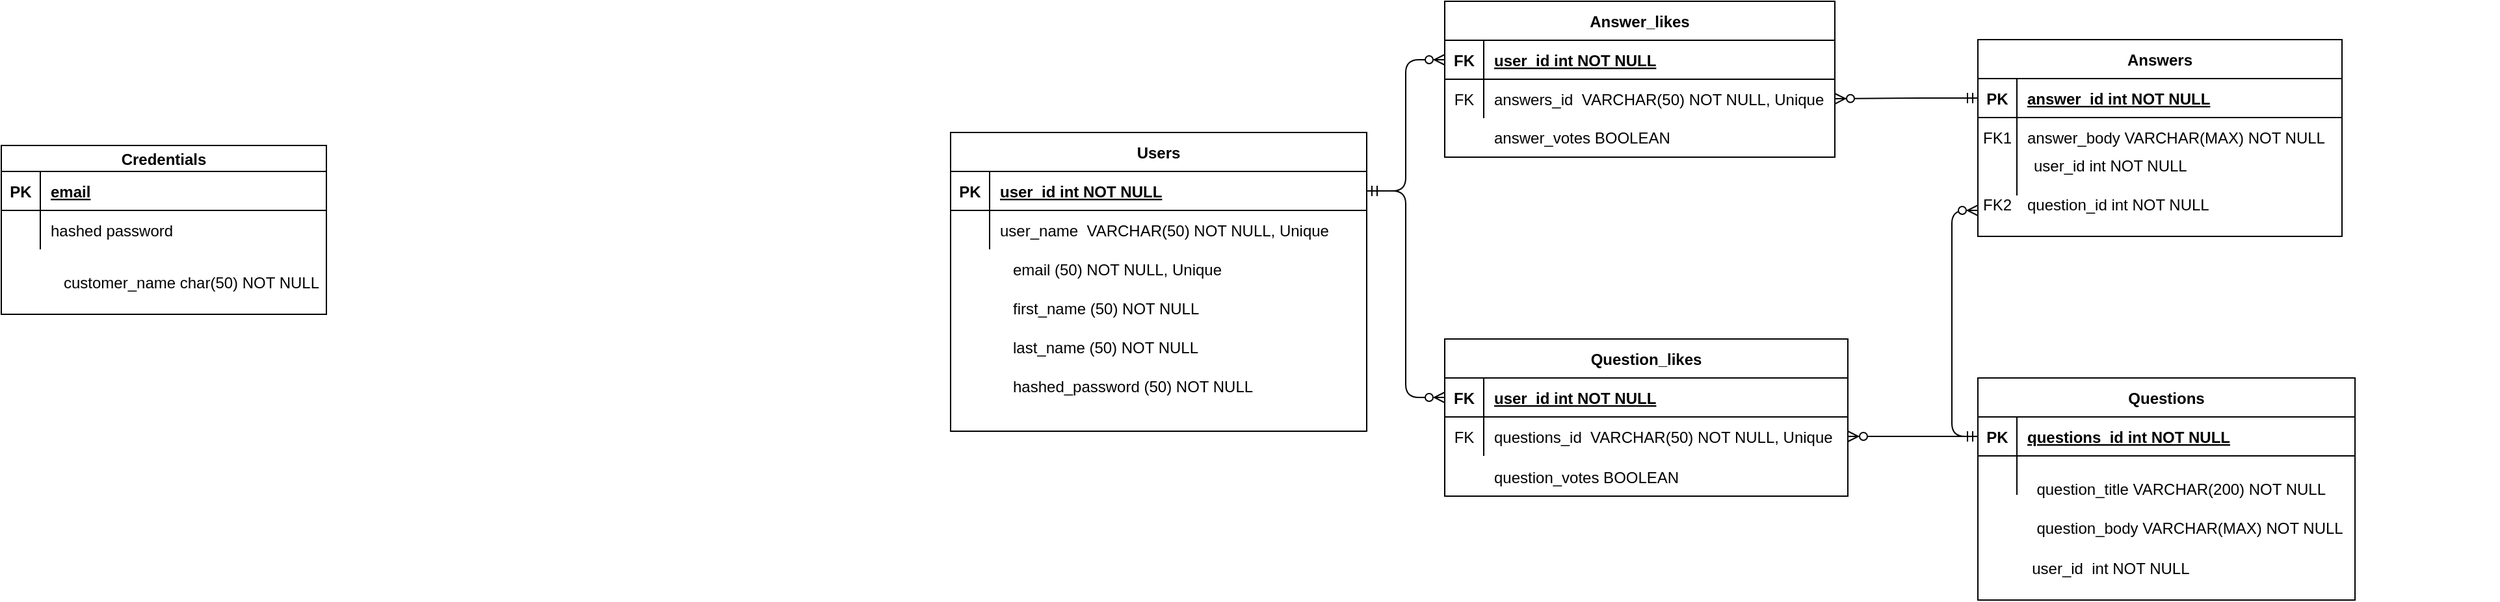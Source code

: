 <mxfile version="14.7.2" type="github">
  <diagram id="R2lEEEUBdFMjLlhIrx00" name="Page-1">
    <mxGraphModel dx="2164" dy="715" grid="1" gridSize="10" guides="1" tooltips="1" connect="1" arrows="1" fold="1" page="1" pageScale="1" pageWidth="850" pageHeight="1100" math="0" shadow="0" extFonts="Permanent Marker^https://fonts.googleapis.com/css?family=Permanent+Marker">
      <root>
        <mxCell id="0" />
        <mxCell id="1" parent="0" />
        <mxCell id="C-vyLk0tnHw3VtMMgP7b-2" value="Answers" style="shape=table;startSize=30;container=1;collapsible=1;childLayout=tableLayout;fixedRows=1;rowLines=0;fontStyle=1;align=center;resizeLast=1;" parent="1" vertex="1">
          <mxGeometry x="700" y="158.5" width="280" height="151.5" as="geometry" />
        </mxCell>
        <mxCell id="C-vyLk0tnHw3VtMMgP7b-3" value="" style="shape=partialRectangle;collapsible=0;dropTarget=0;pointerEvents=0;fillColor=none;points=[[0,0.5],[1,0.5]];portConstraint=eastwest;top=0;left=0;right=0;bottom=1;" parent="C-vyLk0tnHw3VtMMgP7b-2" vertex="1">
          <mxGeometry y="30" width="280" height="30" as="geometry" />
        </mxCell>
        <mxCell id="C-vyLk0tnHw3VtMMgP7b-4" value="PK" style="shape=partialRectangle;overflow=hidden;connectable=0;fillColor=none;top=0;left=0;bottom=0;right=0;fontStyle=1;" parent="C-vyLk0tnHw3VtMMgP7b-3" vertex="1">
          <mxGeometry width="30" height="30" as="geometry" />
        </mxCell>
        <mxCell id="C-vyLk0tnHw3VtMMgP7b-5" value="answer_id int NOT NULL " style="shape=partialRectangle;overflow=hidden;connectable=0;fillColor=none;top=0;left=0;bottom=0;right=0;align=left;spacingLeft=6;fontStyle=5;" parent="C-vyLk0tnHw3VtMMgP7b-3" vertex="1">
          <mxGeometry x="30" width="250" height="30" as="geometry" />
        </mxCell>
        <mxCell id="C-vyLk0tnHw3VtMMgP7b-6" value="" style="shape=partialRectangle;collapsible=0;dropTarget=0;pointerEvents=0;fillColor=none;points=[[0,0.5],[1,0.5]];portConstraint=eastwest;top=0;left=0;right=0;bottom=0;" parent="C-vyLk0tnHw3VtMMgP7b-2" vertex="1">
          <mxGeometry y="60" width="280" height="30" as="geometry" />
        </mxCell>
        <mxCell id="C-vyLk0tnHw3VtMMgP7b-7" value="FK1" style="shape=partialRectangle;overflow=hidden;connectable=0;fillColor=none;top=0;left=0;bottom=0;right=0;" parent="C-vyLk0tnHw3VtMMgP7b-6" vertex="1">
          <mxGeometry width="30" height="30" as="geometry" />
        </mxCell>
        <mxCell id="C-vyLk0tnHw3VtMMgP7b-8" value="answer_body VARCHAR(MAX) NOT NULL" style="shape=partialRectangle;overflow=hidden;connectable=0;fillColor=none;top=0;left=0;bottom=0;right=0;align=left;spacingLeft=6;" parent="C-vyLk0tnHw3VtMMgP7b-6" vertex="1">
          <mxGeometry x="30" width="250" height="30" as="geometry" />
        </mxCell>
        <mxCell id="C-vyLk0tnHw3VtMMgP7b-9" value="" style="shape=partialRectangle;collapsible=0;dropTarget=0;pointerEvents=0;fillColor=none;points=[[0,0.5],[1,0.5]];portConstraint=eastwest;top=0;left=0;right=0;bottom=0;" parent="C-vyLk0tnHw3VtMMgP7b-2" vertex="1">
          <mxGeometry y="90" width="280" height="30" as="geometry" />
        </mxCell>
        <mxCell id="C-vyLk0tnHw3VtMMgP7b-10" value="" style="shape=partialRectangle;overflow=hidden;connectable=0;fillColor=none;top=0;left=0;bottom=0;right=0;" parent="C-vyLk0tnHw3VtMMgP7b-9" vertex="1">
          <mxGeometry width="30" height="30" as="geometry" />
        </mxCell>
        <mxCell id="C-vyLk0tnHw3VtMMgP7b-11" value="" style="shape=partialRectangle;overflow=hidden;connectable=0;fillColor=none;top=0;left=0;bottom=0;right=0;align=left;spacingLeft=6;" parent="C-vyLk0tnHw3VtMMgP7b-9" vertex="1">
          <mxGeometry x="30" width="250" height="30" as="geometry" />
        </mxCell>
        <mxCell id="C-vyLk0tnHw3VtMMgP7b-13" value="Questions" style="shape=table;startSize=30;container=1;collapsible=1;childLayout=tableLayout;fixedRows=1;rowLines=0;fontStyle=1;align=center;resizeLast=1;" parent="1" vertex="1">
          <mxGeometry x="700" y="419" width="290" height="171" as="geometry" />
        </mxCell>
        <mxCell id="C-vyLk0tnHw3VtMMgP7b-14" value="" style="shape=partialRectangle;collapsible=0;dropTarget=0;pointerEvents=0;fillColor=none;points=[[0,0.5],[1,0.5]];portConstraint=eastwest;top=0;left=0;right=0;bottom=1;" parent="C-vyLk0tnHw3VtMMgP7b-13" vertex="1">
          <mxGeometry y="30" width="290" height="30" as="geometry" />
        </mxCell>
        <mxCell id="C-vyLk0tnHw3VtMMgP7b-15" value="PK" style="shape=partialRectangle;overflow=hidden;connectable=0;fillColor=none;top=0;left=0;bottom=0;right=0;fontStyle=1;" parent="C-vyLk0tnHw3VtMMgP7b-14" vertex="1">
          <mxGeometry width="30" height="30" as="geometry" />
        </mxCell>
        <mxCell id="C-vyLk0tnHw3VtMMgP7b-16" value="questions_id int NOT NULL " style="shape=partialRectangle;overflow=hidden;connectable=0;fillColor=none;top=0;left=0;bottom=0;right=0;align=left;spacingLeft=6;fontStyle=5;" parent="C-vyLk0tnHw3VtMMgP7b-14" vertex="1">
          <mxGeometry x="30" width="260" height="30" as="geometry" />
        </mxCell>
        <mxCell id="C-vyLk0tnHw3VtMMgP7b-20" value="" style="shape=partialRectangle;collapsible=0;dropTarget=0;pointerEvents=0;fillColor=none;points=[[0,0.5],[1,0.5]];portConstraint=eastwest;top=0;left=0;right=0;bottom=0;" parent="C-vyLk0tnHw3VtMMgP7b-13" vertex="1">
          <mxGeometry y="60" width="290" height="30" as="geometry" />
        </mxCell>
        <mxCell id="C-vyLk0tnHw3VtMMgP7b-21" value="" style="shape=partialRectangle;overflow=hidden;connectable=0;fillColor=none;top=0;left=0;bottom=0;right=0;" parent="C-vyLk0tnHw3VtMMgP7b-20" vertex="1">
          <mxGeometry width="30" height="30" as="geometry" />
        </mxCell>
        <mxCell id="C-vyLk0tnHw3VtMMgP7b-22" value="" style="shape=partialRectangle;overflow=hidden;connectable=0;fillColor=none;top=0;left=0;bottom=0;right=0;align=left;spacingLeft=6;" parent="C-vyLk0tnHw3VtMMgP7b-20" vertex="1">
          <mxGeometry x="30" width="260" height="30" as="geometry" />
        </mxCell>
        <mxCell id="C-vyLk0tnHw3VtMMgP7b-23" value="Users" style="shape=table;startSize=30;container=1;collapsible=1;childLayout=tableLayout;fixedRows=1;rowLines=0;fontStyle=1;align=center;resizeLast=1;" parent="1" vertex="1">
          <mxGeometry x="-90" y="230" width="320" height="230" as="geometry" />
        </mxCell>
        <mxCell id="C-vyLk0tnHw3VtMMgP7b-24" value="" style="shape=partialRectangle;collapsible=0;dropTarget=0;pointerEvents=0;fillColor=none;points=[[0,0.5],[1,0.5]];portConstraint=eastwest;top=0;left=0;right=0;bottom=1;" parent="C-vyLk0tnHw3VtMMgP7b-23" vertex="1">
          <mxGeometry y="30" width="320" height="30" as="geometry" />
        </mxCell>
        <mxCell id="C-vyLk0tnHw3VtMMgP7b-25" value="PK" style="shape=partialRectangle;overflow=hidden;connectable=0;fillColor=none;top=0;left=0;bottom=0;right=0;fontStyle=1;" parent="C-vyLk0tnHw3VtMMgP7b-24" vertex="1">
          <mxGeometry width="30" height="30" as="geometry" />
        </mxCell>
        <mxCell id="C-vyLk0tnHw3VtMMgP7b-26" value="user_id int NOT NULL " style="shape=partialRectangle;overflow=hidden;connectable=0;fillColor=none;top=0;left=0;bottom=0;right=0;align=left;spacingLeft=6;fontStyle=5;" parent="C-vyLk0tnHw3VtMMgP7b-24" vertex="1">
          <mxGeometry x="30" width="290" height="30" as="geometry" />
        </mxCell>
        <mxCell id="C-vyLk0tnHw3VtMMgP7b-27" value="" style="shape=partialRectangle;collapsible=0;dropTarget=0;pointerEvents=0;fillColor=none;points=[[0,0.5],[1,0.5]];portConstraint=eastwest;top=0;left=0;right=0;bottom=0;" parent="C-vyLk0tnHw3VtMMgP7b-23" vertex="1">
          <mxGeometry y="60" width="320" height="30" as="geometry" />
        </mxCell>
        <mxCell id="C-vyLk0tnHw3VtMMgP7b-28" value="" style="shape=partialRectangle;overflow=hidden;connectable=0;fillColor=none;top=0;left=0;bottom=0;right=0;" parent="C-vyLk0tnHw3VtMMgP7b-27" vertex="1">
          <mxGeometry width="30" height="30" as="geometry" />
        </mxCell>
        <mxCell id="C-vyLk0tnHw3VtMMgP7b-29" value="user_name  VARCHAR(50) NOT NULL, Unique" style="shape=partialRectangle;overflow=hidden;connectable=0;fillColor=none;top=0;left=0;bottom=0;right=0;align=left;spacingLeft=6;" parent="C-vyLk0tnHw3VtMMgP7b-27" vertex="1">
          <mxGeometry x="30" width="290" height="30" as="geometry" />
        </mxCell>
        <mxCell id="yvy9RD9VhD1QqTNzsgHp-4" value="" style="shape=partialRectangle;collapsible=0;dropTarget=0;pointerEvents=0;fillColor=none;points=[[0,0.5],[1,0.5]];portConstraint=eastwest;top=0;left=0;right=0;bottom=0;" vertex="1" parent="1">
          <mxGeometry x="-80" y="320" width="250" height="30" as="geometry" />
        </mxCell>
        <mxCell id="yvy9RD9VhD1QqTNzsgHp-5" value="" style="shape=partialRectangle;overflow=hidden;connectable=0;fillColor=none;top=0;left=0;bottom=0;right=0;" vertex="1" parent="yvy9RD9VhD1QqTNzsgHp-4">
          <mxGeometry width="30" height="30" as="geometry" />
        </mxCell>
        <mxCell id="yvy9RD9VhD1QqTNzsgHp-6" value="email (50) NOT NULL, Unique" style="shape=partialRectangle;overflow=hidden;connectable=0;fillColor=none;top=0;left=0;bottom=0;right=0;align=left;spacingLeft=6;" vertex="1" parent="yvy9RD9VhD1QqTNzsgHp-4">
          <mxGeometry x="30" width="220" height="30" as="geometry" />
        </mxCell>
        <mxCell id="yvy9RD9VhD1QqTNzsgHp-7" value="Credentials" style="shape=table;startSize=20;container=1;collapsible=1;childLayout=tableLayout;fixedRows=1;rowLines=0;fontStyle=1;align=center;resizeLast=1;" vertex="1" parent="1">
          <mxGeometry x="-820" y="240" width="250" height="130" as="geometry" />
        </mxCell>
        <mxCell id="yvy9RD9VhD1QqTNzsgHp-8" value="" style="shape=partialRectangle;collapsible=0;dropTarget=0;pointerEvents=0;fillColor=none;points=[[0,0.5],[1,0.5]];portConstraint=eastwest;top=0;left=0;right=0;bottom=1;" vertex="1" parent="yvy9RD9VhD1QqTNzsgHp-7">
          <mxGeometry y="20" width="250" height="30" as="geometry" />
        </mxCell>
        <mxCell id="yvy9RD9VhD1QqTNzsgHp-9" value="PK" style="shape=partialRectangle;overflow=hidden;connectable=0;fillColor=none;top=0;left=0;bottom=0;right=0;fontStyle=1;" vertex="1" parent="yvy9RD9VhD1QqTNzsgHp-8">
          <mxGeometry width="30" height="30" as="geometry" />
        </mxCell>
        <mxCell id="yvy9RD9VhD1QqTNzsgHp-10" value="email" style="shape=partialRectangle;overflow=hidden;connectable=0;fillColor=none;top=0;left=0;bottom=0;right=0;align=left;spacingLeft=6;fontStyle=5;" vertex="1" parent="yvy9RD9VhD1QqTNzsgHp-8">
          <mxGeometry x="30" width="220" height="30" as="geometry" />
        </mxCell>
        <mxCell id="yvy9RD9VhD1QqTNzsgHp-11" value="" style="shape=partialRectangle;collapsible=0;dropTarget=0;pointerEvents=0;fillColor=none;points=[[0,0.5],[1,0.5]];portConstraint=eastwest;top=0;left=0;right=0;bottom=0;" vertex="1" parent="yvy9RD9VhD1QqTNzsgHp-7">
          <mxGeometry y="50" width="250" height="30" as="geometry" />
        </mxCell>
        <mxCell id="yvy9RD9VhD1QqTNzsgHp-12" value="" style="shape=partialRectangle;overflow=hidden;connectable=0;fillColor=none;top=0;left=0;bottom=0;right=0;" vertex="1" parent="yvy9RD9VhD1QqTNzsgHp-11">
          <mxGeometry width="30" height="30" as="geometry" />
        </mxCell>
        <mxCell id="yvy9RD9VhD1QqTNzsgHp-13" value="hashed password" style="shape=partialRectangle;overflow=hidden;connectable=0;fillColor=none;top=0;left=0;bottom=0;right=0;align=left;spacingLeft=6;" vertex="1" parent="yvy9RD9VhD1QqTNzsgHp-11">
          <mxGeometry x="30" width="220" height="30" as="geometry" />
        </mxCell>
        <mxCell id="yvy9RD9VhD1QqTNzsgHp-14" value="" style="shape=partialRectangle;collapsible=0;dropTarget=0;pointerEvents=0;fillColor=none;points=[[0,0.5],[1,0.5]];portConstraint=eastwest;top=0;left=0;right=0;bottom=0;" vertex="1" parent="1">
          <mxGeometry x="-810" y="330" width="250" height="30" as="geometry" />
        </mxCell>
        <mxCell id="yvy9RD9VhD1QqTNzsgHp-15" value="" style="shape=partialRectangle;overflow=hidden;connectable=0;fillColor=none;top=0;left=0;bottom=0;right=0;" vertex="1" parent="yvy9RD9VhD1QqTNzsgHp-14">
          <mxGeometry width="30" height="30" as="geometry" />
        </mxCell>
        <mxCell id="yvy9RD9VhD1QqTNzsgHp-16" value="customer_name char(50) NOT NULL" style="shape=partialRectangle;overflow=hidden;connectable=0;fillColor=none;top=0;left=0;bottom=0;right=0;align=left;spacingLeft=6;" vertex="1" parent="yvy9RD9VhD1QqTNzsgHp-14">
          <mxGeometry x="30" width="220" height="30" as="geometry" />
        </mxCell>
        <mxCell id="yvy9RD9VhD1QqTNzsgHp-17" value="" style="shape=partialRectangle;collapsible=0;dropTarget=0;pointerEvents=0;fillColor=none;points=[[0,0.5],[1,0.5]];portConstraint=eastwest;top=0;left=0;right=0;bottom=0;" vertex="1" parent="1">
          <mxGeometry x="-80" y="350" width="250" height="30" as="geometry" />
        </mxCell>
        <mxCell id="yvy9RD9VhD1QqTNzsgHp-18" value="" style="shape=partialRectangle;overflow=hidden;connectable=0;fillColor=none;top=0;left=0;bottom=0;right=0;" vertex="1" parent="yvy9RD9VhD1QqTNzsgHp-17">
          <mxGeometry width="30" height="30" as="geometry" />
        </mxCell>
        <mxCell id="yvy9RD9VhD1QqTNzsgHp-19" value="first_name (50) NOT NULL" style="shape=partialRectangle;overflow=hidden;connectable=0;fillColor=none;top=0;left=0;bottom=0;right=0;align=left;spacingLeft=6;" vertex="1" parent="yvy9RD9VhD1QqTNzsgHp-17">
          <mxGeometry x="30" width="220" height="30" as="geometry" />
        </mxCell>
        <mxCell id="yvy9RD9VhD1QqTNzsgHp-20" value="" style="shape=partialRectangle;collapsible=0;dropTarget=0;pointerEvents=0;fillColor=none;points=[[0,0.5],[1,0.5]];portConstraint=eastwest;top=0;left=0;right=0;bottom=0;" vertex="1" parent="1">
          <mxGeometry x="-80" y="380" width="250" height="30" as="geometry" />
        </mxCell>
        <mxCell id="yvy9RD9VhD1QqTNzsgHp-21" value="" style="shape=partialRectangle;overflow=hidden;connectable=0;fillColor=none;top=0;left=0;bottom=0;right=0;" vertex="1" parent="yvy9RD9VhD1QqTNzsgHp-20">
          <mxGeometry width="30" height="30" as="geometry" />
        </mxCell>
        <mxCell id="yvy9RD9VhD1QqTNzsgHp-22" value="last_name (50) NOT NULL" style="shape=partialRectangle;overflow=hidden;connectable=0;fillColor=none;top=0;left=0;bottom=0;right=0;align=left;spacingLeft=6;" vertex="1" parent="yvy9RD9VhD1QqTNzsgHp-20">
          <mxGeometry x="30" width="220" height="30" as="geometry" />
        </mxCell>
        <mxCell id="yvy9RD9VhD1QqTNzsgHp-23" value="" style="shape=partialRectangle;collapsible=0;dropTarget=0;pointerEvents=0;fillColor=none;points=[[0,0.5],[1,0.5]];portConstraint=eastwest;top=0;left=0;right=0;bottom=0;" vertex="1" parent="1">
          <mxGeometry x="-80" y="410" width="250" height="30" as="geometry" />
        </mxCell>
        <mxCell id="yvy9RD9VhD1QqTNzsgHp-24" value="" style="shape=partialRectangle;overflow=hidden;connectable=0;fillColor=none;top=0;left=0;bottom=0;right=0;" vertex="1" parent="yvy9RD9VhD1QqTNzsgHp-23">
          <mxGeometry width="30" height="30" as="geometry" />
        </mxCell>
        <mxCell id="yvy9RD9VhD1QqTNzsgHp-25" value="hashed_password (50) NOT NULL" style="shape=partialRectangle;overflow=hidden;connectable=0;fillColor=none;top=0;left=0;bottom=0;right=0;align=left;spacingLeft=6;" vertex="1" parent="yvy9RD9VhD1QqTNzsgHp-23">
          <mxGeometry x="30" width="220" height="30" as="geometry" />
        </mxCell>
        <mxCell id="yvy9RD9VhD1QqTNzsgHp-26" value="" style="shape=partialRectangle;collapsible=0;dropTarget=0;pointerEvents=0;fillColor=none;points=[[0,0.5],[1,0.5]];portConstraint=eastwest;top=0;left=0;right=0;bottom=0;" vertex="1" parent="1">
          <mxGeometry x="700" y="489" width="310" height="30" as="geometry" />
        </mxCell>
        <mxCell id="yvy9RD9VhD1QqTNzsgHp-27" value="" style="shape=partialRectangle;overflow=hidden;connectable=0;fillColor=none;top=0;left=0;bottom=0;right=0;" vertex="1" parent="yvy9RD9VhD1QqTNzsgHp-26">
          <mxGeometry width="37.2" height="30" as="geometry" />
        </mxCell>
        <mxCell id="yvy9RD9VhD1QqTNzsgHp-28" value="question_title VARCHAR(200) NOT NULL" style="shape=partialRectangle;overflow=hidden;connectable=0;fillColor=none;top=0;left=0;bottom=0;right=0;align=left;spacingLeft=6;" vertex="1" parent="yvy9RD9VhD1QqTNzsgHp-26">
          <mxGeometry x="37.2" width="272.8" height="30" as="geometry" />
        </mxCell>
        <mxCell id="yvy9RD9VhD1QqTNzsgHp-29" value="" style="shape=partialRectangle;collapsible=0;dropTarget=0;pointerEvents=0;fillColor=none;points=[[0,0.5],[1,0.5]];portConstraint=eastwest;top=0;left=0;right=0;bottom=0;" vertex="1" parent="1">
          <mxGeometry x="790" y="549" width="310" height="30" as="geometry" />
        </mxCell>
        <mxCell id="yvy9RD9VhD1QqTNzsgHp-30" value="" style="shape=partialRectangle;overflow=hidden;connectable=0;fillColor=none;top=0;left=0;bottom=0;right=0;" vertex="1" parent="yvy9RD9VhD1QqTNzsgHp-29">
          <mxGeometry x="-60" width="37.2" height="30" as="geometry" />
        </mxCell>
        <mxCell id="yvy9RD9VhD1QqTNzsgHp-31" value="question_body VARCHAR(MAX) NOT NULL" style="shape=partialRectangle;overflow=hidden;connectable=0;fillColor=none;top=0;left=0;bottom=0;right=0;align=left;spacingLeft=6;" vertex="1" parent="1">
          <mxGeometry x="737.2" y="519" width="272.8" height="30" as="geometry" />
        </mxCell>
        <mxCell id="yvy9RD9VhD1QqTNzsgHp-34" value="question_votes BOOLEAN" style="shape=partialRectangle;overflow=hidden;connectable=0;fillColor=none;top=0;left=0;bottom=0;right=0;align=left;spacingLeft=6;" vertex="1" parent="1">
          <mxGeometry x="320.0" y="480" width="272.8" height="30" as="geometry" />
        </mxCell>
        <mxCell id="yvy9RD9VhD1QqTNzsgHp-37" value="user_id  int NOT NULL" style="shape=partialRectangle;overflow=hidden;connectable=0;fillColor=none;top=0;left=0;bottom=0;right=0;align=left;spacingLeft=6;" vertex="1" parent="1">
          <mxGeometry x="733.6" y="550" width="272.8" height="30" as="geometry" />
        </mxCell>
        <mxCell id="yvy9RD9VhD1QqTNzsgHp-40" value="question_id int NOT NULL" style="shape=partialRectangle;overflow=hidden;connectable=0;fillColor=none;top=0;left=0;bottom=0;right=0;align=left;spacingLeft=6;" vertex="1" parent="1">
          <mxGeometry x="730" y="270" width="250" height="30" as="geometry" />
        </mxCell>
        <mxCell id="yvy9RD9VhD1QqTNzsgHp-41" value="user_id int NOT NULL" style="shape=partialRectangle;overflow=hidden;connectable=0;fillColor=none;top=0;left=0;bottom=0;right=0;align=left;spacingLeft=6;" vertex="1" parent="1">
          <mxGeometry x="735" y="240" width="245" height="30" as="geometry" />
        </mxCell>
        <mxCell id="yvy9RD9VhD1QqTNzsgHp-42" value="answer_votes BOOLEAN" style="shape=partialRectangle;overflow=hidden;connectable=0;fillColor=none;top=0;left=0;bottom=0;right=0;align=left;spacingLeft=6;" vertex="1" parent="1">
          <mxGeometry x="320" y="218" width="270" height="31" as="geometry" />
        </mxCell>
        <mxCell id="yvy9RD9VhD1QqTNzsgHp-46" value="Question_likes" style="shape=table;startSize=30;container=1;collapsible=1;childLayout=tableLayout;fixedRows=1;rowLines=0;fontStyle=1;align=center;resizeLast=1;" vertex="1" parent="1">
          <mxGeometry x="290" y="389" width="310" height="121" as="geometry" />
        </mxCell>
        <mxCell id="yvy9RD9VhD1QqTNzsgHp-47" value="" style="shape=partialRectangle;collapsible=0;dropTarget=0;pointerEvents=0;fillColor=none;points=[[0,0.5],[1,0.5]];portConstraint=eastwest;top=0;left=0;right=0;bottom=1;" vertex="1" parent="yvy9RD9VhD1QqTNzsgHp-46">
          <mxGeometry y="30" width="310" height="30" as="geometry" />
        </mxCell>
        <mxCell id="yvy9RD9VhD1QqTNzsgHp-48" value="FK" style="shape=partialRectangle;overflow=hidden;connectable=0;fillColor=none;top=0;left=0;bottom=0;right=0;fontStyle=1;" vertex="1" parent="yvy9RD9VhD1QqTNzsgHp-47">
          <mxGeometry width="30" height="30" as="geometry" />
        </mxCell>
        <mxCell id="yvy9RD9VhD1QqTNzsgHp-49" value="user_id int NOT NULL " style="shape=partialRectangle;overflow=hidden;connectable=0;fillColor=none;top=0;left=0;bottom=0;right=0;align=left;spacingLeft=6;fontStyle=5;" vertex="1" parent="yvy9RD9VhD1QqTNzsgHp-47">
          <mxGeometry x="30" width="280" height="30" as="geometry" />
        </mxCell>
        <mxCell id="yvy9RD9VhD1QqTNzsgHp-50" value="" style="shape=partialRectangle;collapsible=0;dropTarget=0;pointerEvents=0;fillColor=none;points=[[0,0.5],[1,0.5]];portConstraint=eastwest;top=0;left=0;right=0;bottom=0;" vertex="1" parent="yvy9RD9VhD1QqTNzsgHp-46">
          <mxGeometry y="60" width="310" height="30" as="geometry" />
        </mxCell>
        <mxCell id="yvy9RD9VhD1QqTNzsgHp-51" value="FK" style="shape=partialRectangle;overflow=hidden;connectable=0;fillColor=none;top=0;left=0;bottom=0;right=0;" vertex="1" parent="yvy9RD9VhD1QqTNzsgHp-50">
          <mxGeometry width="30" height="30" as="geometry" />
        </mxCell>
        <mxCell id="yvy9RD9VhD1QqTNzsgHp-52" value="questions_id  VARCHAR(50) NOT NULL, Unique" style="shape=partialRectangle;overflow=hidden;connectable=0;fillColor=none;top=0;left=0;bottom=0;right=0;align=left;spacingLeft=6;" vertex="1" parent="yvy9RD9VhD1QqTNzsgHp-50">
          <mxGeometry x="30" width="280" height="30" as="geometry" />
        </mxCell>
        <mxCell id="yvy9RD9VhD1QqTNzsgHp-53" value="Answer_likes" style="shape=table;startSize=30;container=1;collapsible=1;childLayout=tableLayout;fixedRows=1;rowLines=0;fontStyle=1;align=center;resizeLast=1;" vertex="1" parent="1">
          <mxGeometry x="290" y="129" width="300" height="120" as="geometry" />
        </mxCell>
        <mxCell id="yvy9RD9VhD1QqTNzsgHp-54" value="" style="shape=partialRectangle;collapsible=0;dropTarget=0;pointerEvents=0;fillColor=none;points=[[0,0.5],[1,0.5]];portConstraint=eastwest;top=0;left=0;right=0;bottom=1;" vertex="1" parent="yvy9RD9VhD1QqTNzsgHp-53">
          <mxGeometry y="30" width="300" height="30" as="geometry" />
        </mxCell>
        <mxCell id="yvy9RD9VhD1QqTNzsgHp-55" value="FK" style="shape=partialRectangle;overflow=hidden;connectable=0;fillColor=none;top=0;left=0;bottom=0;right=0;fontStyle=1;" vertex="1" parent="yvy9RD9VhD1QqTNzsgHp-54">
          <mxGeometry width="30" height="30" as="geometry" />
        </mxCell>
        <mxCell id="yvy9RD9VhD1QqTNzsgHp-56" value="user_id int NOT NULL " style="shape=partialRectangle;overflow=hidden;connectable=0;fillColor=none;top=0;left=0;bottom=0;right=0;align=left;spacingLeft=6;fontStyle=5;" vertex="1" parent="yvy9RD9VhD1QqTNzsgHp-54">
          <mxGeometry x="30" width="270" height="30" as="geometry" />
        </mxCell>
        <mxCell id="yvy9RD9VhD1QqTNzsgHp-57" value="" style="shape=partialRectangle;collapsible=0;dropTarget=0;pointerEvents=0;fillColor=none;points=[[0,0.5],[1,0.5]];portConstraint=eastwest;top=0;left=0;right=0;bottom=0;" vertex="1" parent="yvy9RD9VhD1QqTNzsgHp-53">
          <mxGeometry y="60" width="300" height="30" as="geometry" />
        </mxCell>
        <mxCell id="yvy9RD9VhD1QqTNzsgHp-58" value="FK" style="shape=partialRectangle;overflow=hidden;connectable=0;fillColor=none;top=0;left=0;bottom=0;right=0;" vertex="1" parent="yvy9RD9VhD1QqTNzsgHp-57">
          <mxGeometry width="30" height="30" as="geometry" />
        </mxCell>
        <mxCell id="yvy9RD9VhD1QqTNzsgHp-59" value="answers_id  VARCHAR(50) NOT NULL, Unique" style="shape=partialRectangle;overflow=hidden;connectable=0;fillColor=none;top=0;left=0;bottom=0;right=0;align=left;spacingLeft=6;" vertex="1" parent="yvy9RD9VhD1QqTNzsgHp-57">
          <mxGeometry x="30" width="270" height="30" as="geometry" />
        </mxCell>
        <mxCell id="yvy9RD9VhD1QqTNzsgHp-62" value="" style="edgeStyle=entityRelationEdgeStyle;fontSize=12;html=1;endArrow=ERzeroToMany;startArrow=ERmandOne;exitX=1;exitY=0.5;exitDx=0;exitDy=0;entryX=0;entryY=0.5;entryDx=0;entryDy=0;" edge="1" parent="1" source="C-vyLk0tnHw3VtMMgP7b-24" target="yvy9RD9VhD1QqTNzsgHp-54">
          <mxGeometry width="100" height="100" relative="1" as="geometry">
            <mxPoint x="100" y="280" as="sourcePoint" />
            <mxPoint x="200" y="180" as="targetPoint" />
          </mxGeometry>
        </mxCell>
        <mxCell id="yvy9RD9VhD1QqTNzsgHp-63" value="" style="edgeStyle=entityRelationEdgeStyle;fontSize=12;html=1;endArrow=ERzeroToMany;startArrow=ERmandOne;exitX=1;exitY=0.5;exitDx=0;exitDy=0;entryX=0;entryY=0.5;entryDx=0;entryDy=0;" edge="1" parent="1" source="C-vyLk0tnHw3VtMMgP7b-24" target="yvy9RD9VhD1QqTNzsgHp-47">
          <mxGeometry width="100" height="100" relative="1" as="geometry">
            <mxPoint x="80" y="285" as="sourcePoint" />
            <mxPoint x="300" y="184" as="targetPoint" />
          </mxGeometry>
        </mxCell>
        <mxCell id="yvy9RD9VhD1QqTNzsgHp-64" value="" style="fontSize=12;html=1;endArrow=ERzeroToMany;startArrow=ERmandOne;edgeStyle=elbowEdgeStyle;exitX=0;exitY=0.5;exitDx=0;exitDy=0;entryX=1;entryY=0.5;entryDx=0;entryDy=0;" edge="1" parent="1" source="C-vyLk0tnHw3VtMMgP7b-3" target="yvy9RD9VhD1QqTNzsgHp-57">
          <mxGeometry width="100" height="100" relative="1" as="geometry">
            <mxPoint x="710" y="280" as="sourcePoint" />
            <mxPoint x="500" y="300" as="targetPoint" />
          </mxGeometry>
        </mxCell>
        <mxCell id="yvy9RD9VhD1QqTNzsgHp-65" value="" style="fontSize=12;html=1;endArrow=ERzeroToMany;startArrow=ERmandOne;edgeStyle=elbowEdgeStyle;exitX=0;exitY=0.5;exitDx=0;exitDy=0;entryX=1;entryY=0.5;entryDx=0;entryDy=0;" edge="1" parent="1" source="C-vyLk0tnHw3VtMMgP7b-14" target="yvy9RD9VhD1QqTNzsgHp-50">
          <mxGeometry width="100" height="100" relative="1" as="geometry">
            <mxPoint x="780" y="330" as="sourcePoint" />
            <mxPoint x="610" y="419" as="targetPoint" />
          </mxGeometry>
        </mxCell>
        <mxCell id="yvy9RD9VhD1QqTNzsgHp-66" value="" style="fontSize=12;html=1;endArrow=ERzeroToMany;startArrow=ERmandOne;edgeStyle=elbowEdgeStyle;exitX=0;exitY=0.5;exitDx=0;exitDy=0;" edge="1" parent="1" source="C-vyLk0tnHw3VtMMgP7b-14">
          <mxGeometry width="100" height="100" relative="1" as="geometry">
            <mxPoint x="640" y="540" as="sourcePoint" />
            <mxPoint x="700" y="290" as="targetPoint" />
            <Array as="points">
              <mxPoint x="680" y="370" />
            </Array>
          </mxGeometry>
        </mxCell>
        <mxCell id="yvy9RD9VhD1QqTNzsgHp-70" value="FK2" style="shape=partialRectangle;overflow=hidden;connectable=0;fillColor=none;top=0;left=0;bottom=0;right=0;" vertex="1" parent="1">
          <mxGeometry x="700" y="270" width="30" height="30" as="geometry" />
        </mxCell>
      </root>
    </mxGraphModel>
  </diagram>
</mxfile>
